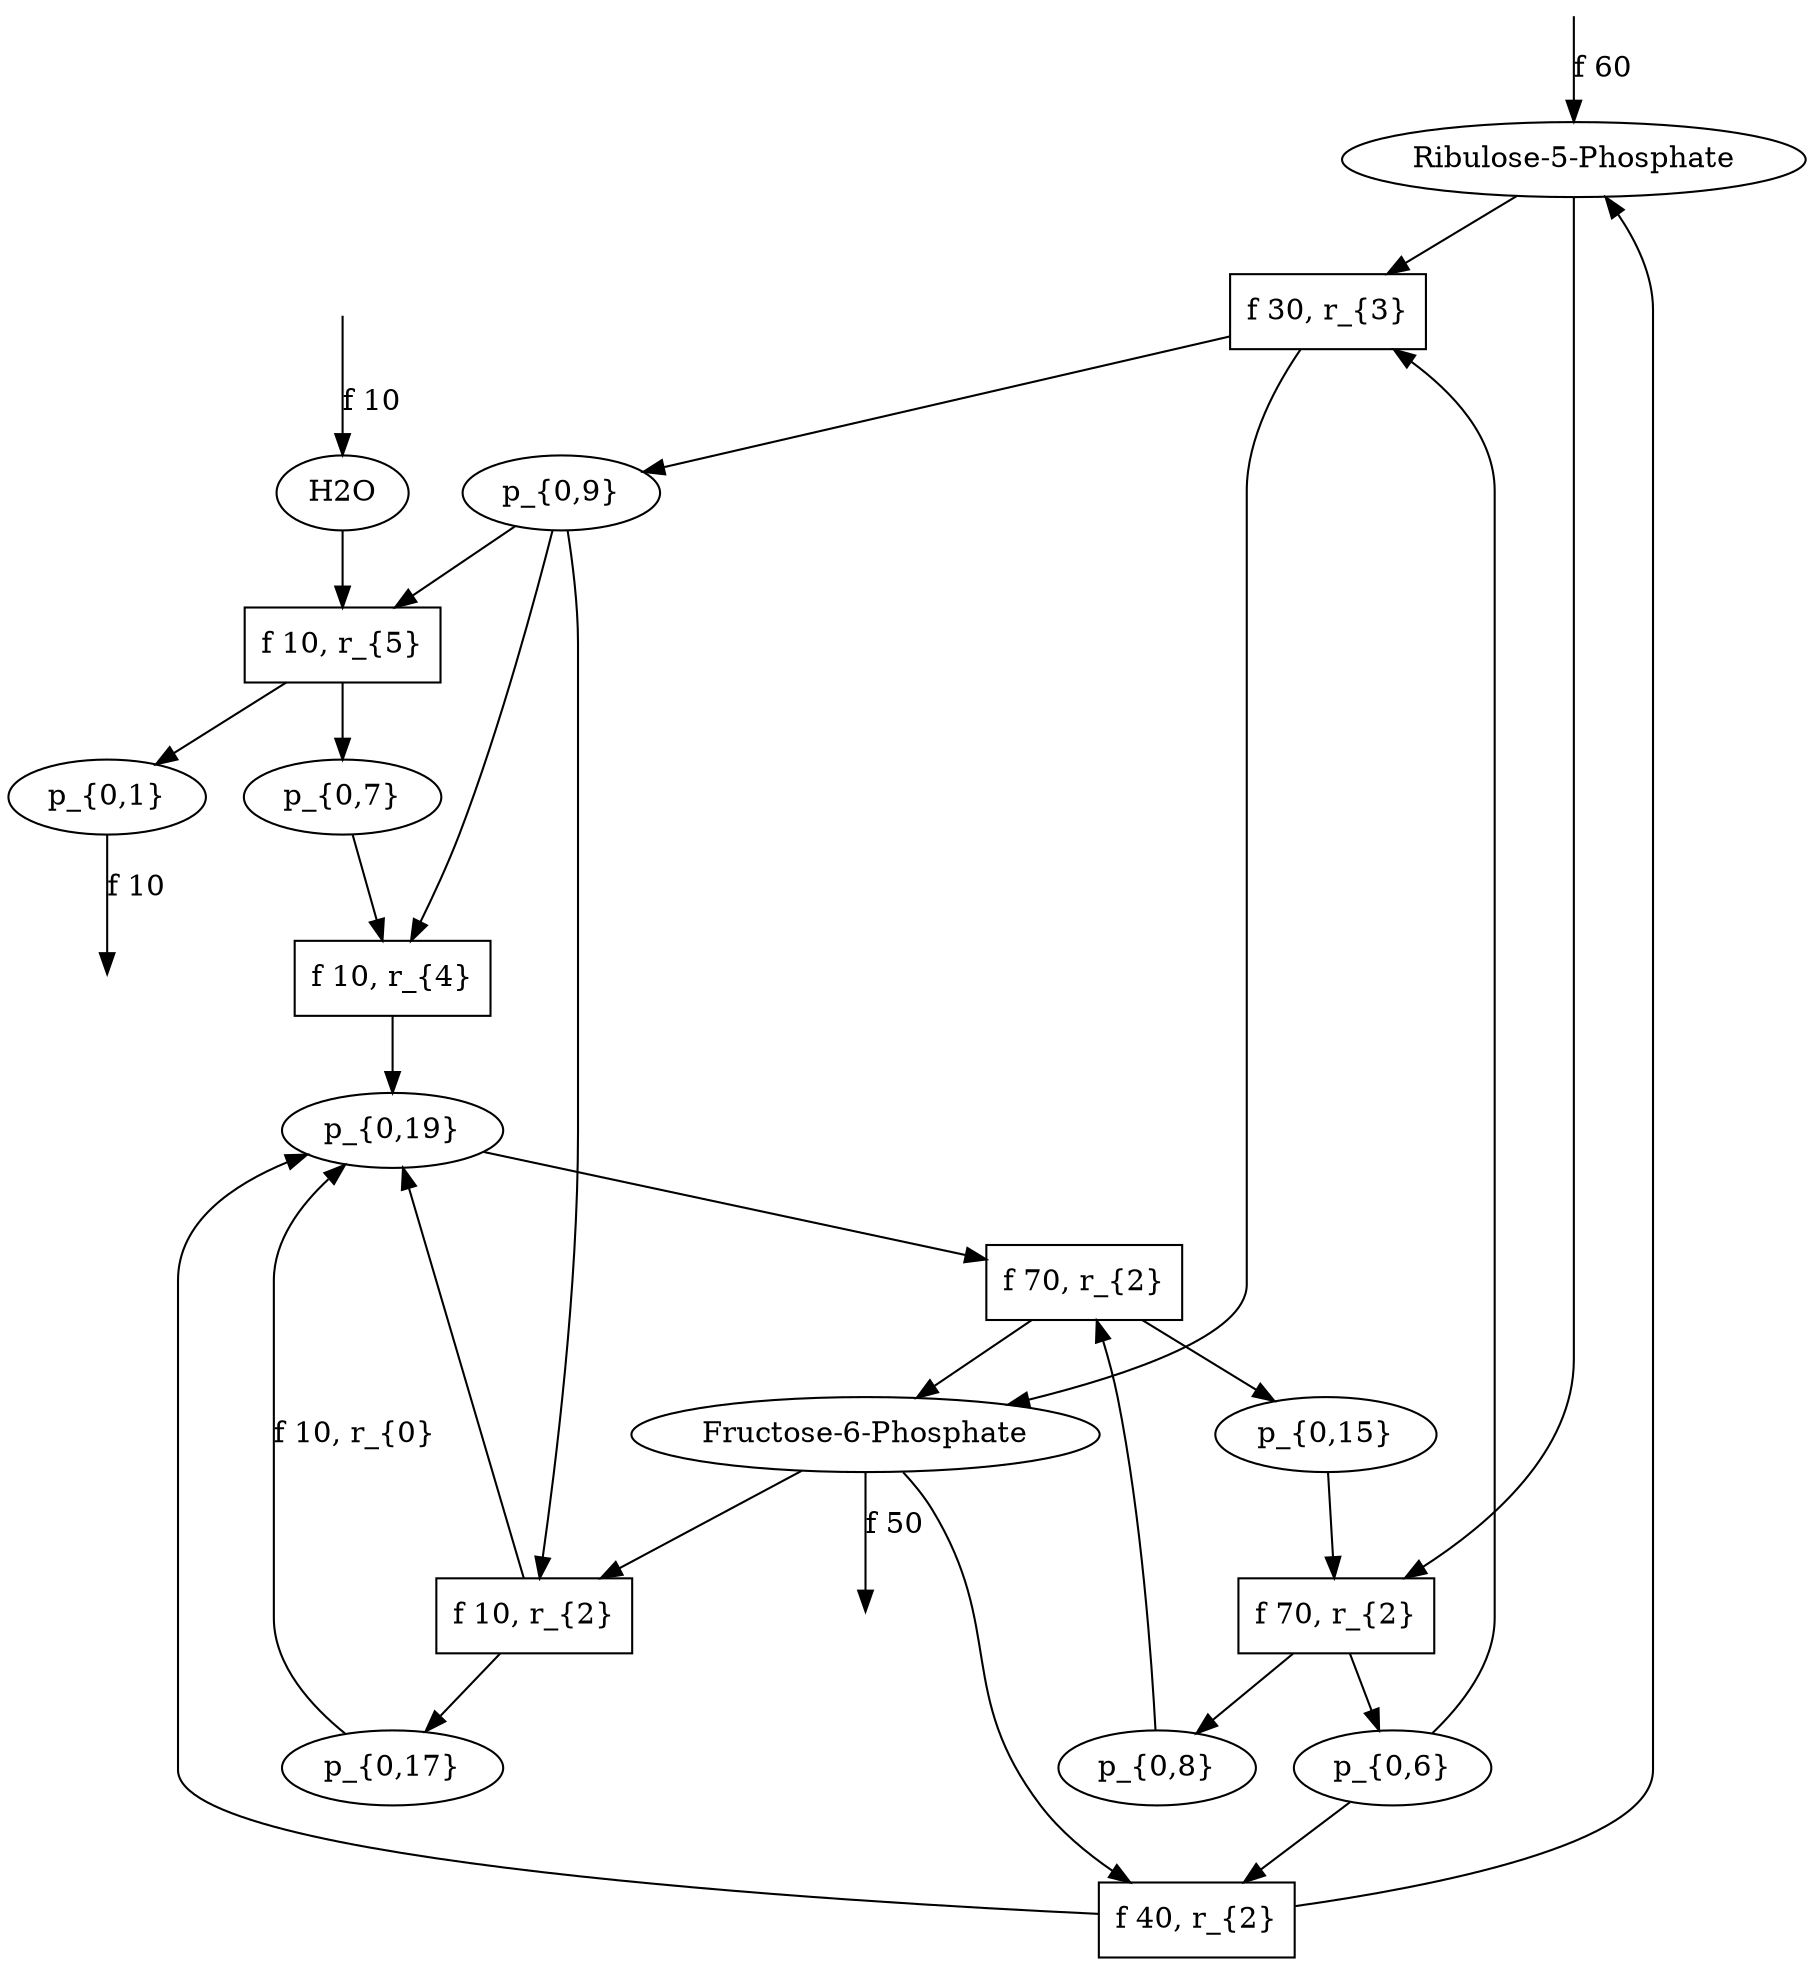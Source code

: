 digraph g {
// id = 0, graphName = Ribulose-5-Phosphate
"0-0" [ shape=ellipse label="Ribulose-5-Phosphate" image="out/004_g_0_11311100.svg" ];
// id = 1, graphName = H2O
"1-0" [ shape=ellipse label="H2O" image="out/006_g_1_11311100.svg" ];
// id = 2, graphName = p_{0,0}
// id = 4, graphName = p_{0,1}
"4-0" [ shape=ellipse label="p_{0,1}" image="out/010_g_5_11311100.svg" ];
// id = 5, graphName = p_{0,2}
// id = 7, graphName = p_{0,3}
// id = 10, graphName = p_{0,4}
// id = 11, graphName = p_{0,5}
// id = 13, graphName = p_{0,6}
"13-0" [ shape=ellipse label="p_{0,6}" image="out/018_g_17_11311100.svg" ];
// id = 15, graphName = p_{0,7}
"15-0" [ shape=ellipse label="p_{0,7}" image="out/020_g_20_11311100.svg" ];
// id = 16, graphName = p_{0,8}
"16-0" [ shape=ellipse label="p_{0,8}" image="out/022_g_21_11311100.svg" ];
// id = 18, graphName = p_{0,9}
"18-0" [ shape=ellipse label="p_{0,9}" image="out/024_g_25_11311100.svg" ];
// id = 21, graphName = p_{0,10}
// id = 24, graphName = p_{0,11}
// id = 27, graphName = p_{0,12}
// id = 29, graphName = p_{0,13}
// id = 31, graphName = p_{0,14}
// id = 33, graphName = p_{0,15}
"33-0" [ shape=ellipse label="p_{0,15}" image="out/028_g_52_11311100.svg" ];
// id = 42, graphName = p_{0,16}
// id = 44, graphName = p_{0,17}
"44-0" [ shape=ellipse label="p_{0,17}" image="out/044_g_83_11311100.svg" ];
// id = 57, graphName = p_{0,18}
// id = 58, graphName = p_{0,19}
"58-0" [ shape=ellipse label="p_{0,19}" image="out/032_g_124_11311100.svg" ];
// id = 63, graphName = p_{0,20}
// id = 68, graphName = Fructose-6-Phosphate
"68-0" [ shape=ellipse label="Fructose-6-Phosphate" image="out/034_g_2_11311100.svg" ];
// id = 83, graphName = p_{0,21}
// id = 86, graphName = p_{0,22}
// id = 88, graphName = p_{0,23}
// id = 91, graphName = p_{0,24}
// id = 93, graphName = p_{0,25}
// id = 95, graphName = p_{0,26}
// id = 97, graphName = p_{0,27}
// id = 99, graphName = p_{0,28}
// id = 104, graphName = p_{0,29}
// id = 115, graphName = p_{0,30}
// id = 117, graphName = p_{0,31}
// id = 126, graphName = p_{0,32}
// id = 258, graphName = p_{0,33}
// id = 260, graphName = p_{0,34}
// id = 262, graphName = p_{0,35}
// id = 264, graphName = p_{0,36}
// id = 266, graphName = p_{0,37}
// id = 268, graphName = p_{0,38}
// id = 270, graphName = p_{0,39}
// id = 272, graphName = p_{0,40}
// id = 275, graphName = p_{0,41}
// id = 277, graphName = p_{0,42}
// id = 279, graphName = p_{0,43}
// id = 281, graphName = p_{0,44}
// id = 283, graphName = p_{0,45}
// id = 285, graphName = p_{0,46}
// id = 287, graphName = p_{0,47}
// id = 289, graphName = p_{0,48}
// id = 291, graphName = p_{0,49}
// id = 293, graphName = p_{0,50}
// id = 295, graphName = p_{0,51}
// id = 297, graphName = p_{0,52}
// id = 356, graphName = p_{0,53}
// id = 359, graphName = p_{0,54}
// id = 361, graphName = p_{0,55}
// id = 75{ 'Ribulose-5-Phosphate' 'p_{0,6}' }, 'Transaldolase', { 'Fructose-6-Phosphate' 'p_{0,9}' }
"75-0" [ shape=box label="f 30, r_{3}" ];
// id = 101{ 'p_{0,7}' 'p_{0,9}' }, 'Aldolase', { 'p_{0,19}' }
"101-0" [ shape=box label="f 10, r_{4}" ];
// id = 109{ 'H2O' 'p_{0,9}' }, 'Phophohydrolase', { 'p_{0,1}' 'p_{0,7}' }
"109-0" [ shape=box label="f 10, r_{5}" ];
// id = 153{ 'Ribulose-5-Phosphate' 'p_{0,15}' }, 'Transketolase', { 'p_{0,6}' 'p_{0,8}' }
"153-0" [ shape=box label="f 70, r_{2}" ];
// id = 182{ 'p_{0,8}' 'p_{0,19}' }, 'Transketolase', { 'Fructose-6-Phosphate' 'p_{0,15}' }
"182-0" [ shape=box label="f 70, r_{2}" ];
// id = 196{ 'Fructose-6-Phosphate' 'p_{0,9}' }, 'Transketolase', { 'p_{0,17}' 'p_{0,19}' }
"196-0" [ shape=box label="f 10, r_{2}" ];
// id = 200{ 'Fructose-6-Phosphate' 'p_{0,6}' }, 'Transketolase', { 'Ribulose-5-Phosphate' 'p_{0,19}' }
"200-0" [ shape=box label="f 40, r_{2}" ];
// id = 3{ 'Ribulose-5-Phosphate' }, 'Aldose-Ketose <-', { 'p_{0,0}' }
// id = 6{ 'Ribulose-5-Phosphate' 'H2O' }, 'Phophohydrolase', { 'p_{0,1}' 'p_{0,2}' }
// id = 8{ 'p_{0,2}' }, 'Aldose-Ketose <-', { 'p_{0,3}' }
// id = 9{ 'p_{0,0}' }, 'Aldose-Ketose ->', { 'Ribulose-5-Phosphate' }
// id = 12{ 'p_{0,0}' 'p_{0,2}' }, 'Transketolase', { 'p_{0,4}' 'p_{0,5}' }
// id = 14{ 'Ribulose-5-Phosphate' 'p_{0,0}' }, 'Transketolase', { 'p_{0,5}' 'p_{0,6}' }
// id = 17{ 'p_{0,0}' 'p_{0,2}' }, 'Transaldolase', { 'p_{0,7}' 'p_{0,8}' }
// id = 19{ 'Ribulose-5-Phosphate' 'p_{0,0}' }, 'Transaldolase', { 'p_{0,8}' 'p_{0,9}' }
// id = 20{ 'H2O' 'p_{0,0}' }, 'Phophohydrolase', { 'p_{0,1}' 'p_{0,3}' }
// id = 22{ 'p_{0,5}' }, 'Aldose-Ketose <-', { 'p_{0,10}' }
// id = 23{ 'p_{0,7}' }, 'Aldose-Ketose <-', { 'p_{0,7}' }
// id = 25{ 'p_{0,8}' }, 'Aldose-Ketose <-', { 'p_{0,11}' }
// id = 26{ 'p_{0,3}' }, 'Aldose-Ketose ->', { 'p_{0,2}' }
// id = 28{ 'p_{0,4}' }, 'Aldose-Ketose ->', { 'p_{0,12}' }
// id = 30{ 'p_{0,6}' }, 'Aldose-Ketose ->', { 'p_{0,13}' }
// id = 32{ 'p_{0,3}' 'p_{0,5}' }, 'Transketolase', { 'p_{0,0}' 'p_{0,14}' }
// id = 34{ 'p_{0,3}' 'p_{0,8}' }, 'Transketolase', { 'p_{0,14}' 'p_{0,15}' }
// id = 35{ 'p_{0,2}' 'p_{0,3}' }, 'Transketolase', { 'p_{0,4}' 'p_{0,14}' }
// id = 36{ 'Ribulose-5-Phosphate' 'p_{0,3}' }, 'Transketolase', { 'p_{0,6}' 'p_{0,14}' }
// id = 37{ 'p_{0,4}' 'p_{0,5}' }, 'Transketolase', { 'p_{0,0}' 'p_{0,2}' }
// id = 38{ 'p_{0,4}' 'p_{0,8}' }, 'Transketolase', { 'p_{0,2}' 'p_{0,15}' }
// id = 39{ 'p_{0,2}' 'p_{0,4}' }, 'Transketolase', { 'p_{0,2}' 'p_{0,4}' }
// id = 40{ 'Ribulose-5-Phosphate' 'p_{0,4}' }, 'Transketolase', { 'p_{0,2}' 'p_{0,6}' }
// id = 41{ 'p_{0,5}' 'p_{0,6}' }, 'Transketolase', { 'Ribulose-5-Phosphate' 'p_{0,0}' }
// id = 43{ 'p_{0,5}' 'p_{0,7}' }, 'Transketolase', { 'p_{0,0}' 'p_{0,16}' }
// id = 45{ 'p_{0,5}' 'p_{0,9}' }, 'Transketolase', { 'p_{0,0}' 'p_{0,17}' }
// id = 46{ 'p_{0,0}' 'p_{0,5}' }, 'Transketolase', { 'p_{0,0}' 'p_{0,5}' }
// id = 47{ 'p_{0,6}' 'p_{0,8}' }, 'Transketolase', { 'Ribulose-5-Phosphate' 'p_{0,15}' }
// id = 48{ 'p_{0,2}' 'p_{0,6}' }, 'Transketolase', { 'Ribulose-5-Phosphate' 'p_{0,4}' }
// id = 49{ 'Ribulose-5-Phosphate' 'p_{0,6}' }, 'Transketolase', { 'Ribulose-5-Phosphate' 'p_{0,6}' }
// id = 50{ 'p_{0,7}' 'p_{0,8}' }, 'Transketolase', { 'p_{0,15}' 'p_{0,16}' }
// id = 51{ 'p_{0,2}' 'p_{0,7}' }, 'Transketolase', { 'p_{0,4}' 'p_{0,16}' }
// id = 52{ 'Ribulose-5-Phosphate' 'p_{0,7}' }, 'Transketolase', { 'p_{0,6}' 'p_{0,16}' }
// id = 53{ 'p_{0,8}' 'p_{0,9}' }, 'Transketolase', { 'p_{0,15}' 'p_{0,17}' }
// id = 54{ 'p_{0,0}' 'p_{0,8}' }, 'Transketolase', { 'p_{0,5}' 'p_{0,15}' }
// id = 55{ 'p_{0,2}' 'p_{0,9}' }, 'Transketolase', { 'p_{0,4}' 'p_{0,17}' }
// id = 56{ 'Ribulose-5-Phosphate' 'p_{0,9}' }, 'Transketolase', { 'p_{0,6}' 'p_{0,17}' }
// id = 59{ 'p_{0,3}' 'p_{0,5}' }, 'Transaldolase', { 'p_{0,18}' 'p_{0,19}' }
// id = 60{ 'p_{0,3}' 'p_{0,8}' }, 'Transaldolase', { 'p_{0,0}' 'p_{0,18}' }
// id = 61{ 'p_{0,2}' 'p_{0,3}' }, 'Transaldolase', { 'p_{0,7}' 'p_{0,18}' }
// id = 62{ 'Ribulose-5-Phosphate' 'p_{0,3}' }, 'Transaldolase', { 'p_{0,9}' 'p_{0,18}' }
// id = 64{ 'p_{0,4}' 'p_{0,5}' }, 'Transaldolase', { 'p_{0,19}' 'p_{0,20}' }
// id = 65{ 'p_{0,4}' 'p_{0,8}' }, 'Transaldolase', { 'p_{0,0}' 'p_{0,20}' }
// id = 66{ 'p_{0,2}' 'p_{0,4}' }, 'Transaldolase', { 'p_{0,7}' 'p_{0,20}' }
// id = 67{ 'Ribulose-5-Phosphate' 'p_{0,4}' }, 'Transaldolase', { 'p_{0,9}' 'p_{0,20}' }
// id = 69{ 'p_{0,5}' 'p_{0,6}' }, 'Transaldolase', { 'Fructose-6-Phosphate' 'p_{0,19}' }
// id = 70{ 'p_{0,5}' 'p_{0,7}' }, 'Transaldolase', { 'p_{0,2}' 'p_{0,19}' }
// id = 71{ 'p_{0,5}' 'p_{0,9}' }, 'Transaldolase', { 'Ribulose-5-Phosphate' 'p_{0,19}' }
// id = 72{ 'p_{0,0}' 'p_{0,5}' }, 'Transaldolase', { 'p_{0,8}' 'p_{0,19}' }
// id = 73{ 'p_{0,6}' 'p_{0,8}' }, 'Transaldolase', { 'Fructose-6-Phosphate' 'p_{0,0}' }
// id = 74{ 'p_{0,2}' 'p_{0,6}' }, 'Transaldolase', { 'Fructose-6-Phosphate' 'p_{0,7}' }
// id = 75{ 'Ribulose-5-Phosphate' 'p_{0,6}' }, 'Transaldolase', { 'Fructose-6-Phosphate' 'p_{0,9}' }
"0-0" -> "75-0" [ ];
"13-0" -> "75-0" [ ];
"75-0" -> "18-0" [ ];
"75-0" -> "68-0" [ ];
// id = 76{ 'p_{0,7}' 'p_{0,8}' }, 'Transaldolase', { 'p_{0,0}' 'p_{0,2}' }
// id = 77{ 'p_{0,2}' 'p_{0,7}' }, 'Transaldolase', { 'p_{0,2}' 'p_{0,7}' }
// id = 78{ 'Ribulose-5-Phosphate' 'p_{0,7}' }, 'Transaldolase', { 'p_{0,2}' 'p_{0,9}' }
// id = 79{ 'p_{0,8}' 'p_{0,9}' }, 'Transaldolase', { 'Ribulose-5-Phosphate' 'p_{0,0}' }
// id = 80{ 'p_{0,0}' 'p_{0,8}' }, 'Transaldolase', { 'p_{0,0}' 'p_{0,8}' }
// id = 81{ 'p_{0,2}' 'p_{0,9}' }, 'Transaldolase', { 'Ribulose-5-Phosphate' 'p_{0,7}' }
// id = 82{ 'Ribulose-5-Phosphate' 'p_{0,9}' }, 'Transaldolase', { 'Ribulose-5-Phosphate' 'p_{0,9}' }
// id = 84{ 'p_{0,3}' 'p_{0,7}' }, 'Aldolase', { 'p_{0,21}' }
// id = 85{ 'p_{0,4}' 'p_{0,7}' }, 'Aldolase', { 'p_{0,3}' }
// id = 87{ 'p_{0,2}' 'p_{0,4}' }, 'Aldolase', { 'p_{0,22}' }
// id = 89{ 'Ribulose-5-Phosphate' 'p_{0,4}' }, 'Aldolase', { 'p_{0,23}' }
// id = 90{ 'p_{0,6}' 'p_{0,7}' }, 'Aldolase', { 'p_{0,0}' }
// id = 92{ 'p_{0,2}' 'p_{0,6}' }, 'Aldolase', { 'p_{0,24}' }
// id = 94{ 'Ribulose-5-Phosphate' 'p_{0,6}' }, 'Aldolase', { 'p_{0,25}' }
// id = 96{ 'p_{0,7}' 'p_{0,7}' }, 'Aldolase', { 'p_{0,26}' }
// id = 98{ 'p_{0,2}' 'p_{0,7}' }, 'Aldolase', { 'p_{0,27}' }
// id = 100{ 'Ribulose-5-Phosphate' 'p_{0,7}' }, 'Aldolase', { 'p_{0,28}' }
// id = 101{ 'p_{0,7}' 'p_{0,9}' }, 'Aldolase', { 'p_{0,19}' }
"15-0" -> "101-0" [ ];
"18-0" -> "101-0" [ ];
"101-0" -> "58-0" [ ];
// id = 102{ 'p_{0,0}' 'p_{0,7}' }, 'Aldolase', { 'p_{0,10}' }
// id = 103{ 'p_{0,2}' 'p_{0,9}' }, 'Aldolase', { 'p_{0,28}' }
// id = 105{ 'Ribulose-5-Phosphate' 'p_{0,9}' }, 'Aldolase', { 'p_{0,29}' }
// id = 106{ 'H2O' 'p_{0,5}' }, 'Phophohydrolase', { 'p_{0,1}' 'p_{0,14}' }
// id = 107{ 'H2O' 'p_{0,6}' }, 'Phophohydrolase', { 'p_{0,1}' 'p_{0,4}' }
// id = 108{ 'H2O' 'p_{0,8}' }, 'Phophohydrolase', { 'p_{0,1}' 'p_{0,18}' }
// id = 109{ 'H2O' 'p_{0,9}' }, 'Phophohydrolase', { 'p_{0,1}' 'p_{0,7}' }
"1-0" -> "109-0" [ ];
"18-0" -> "109-0" [ ];
"109-0" -> "4-0" [ ];
"109-0" -> "15-0" [ ];
// id = 110{ 'p_{0,12}' }, 'Aldose-Ketose <-', { 'p_{0,4}' }
// id = 111{ 'p_{0,13}' }, 'Aldose-Ketose <-', { 'p_{0,6}' }
// id = 112{ 'p_{0,14}' }, 'Aldose-Ketose <-', { 'p_{0,21}' }
// id = 113{ 'p_{0,16}' }, 'Aldose-Ketose <-', { 'p_{0,26}' }
// id = 114{ 'p_{0,17}' }, 'Aldose-Ketose <-', { 'p_{0,19}' }
"44-0" -> "58-0" [ label="f 10, r_{0}" ];
// id = 116{ 'p_{0,18}' }, 'Aldose-Ketose <-', { 'p_{0,30}' }
// id = 118{ 'p_{0,20}' }, 'Aldose-Ketose <-', { 'p_{0,31}' }
// id = 119{ 'Fructose-6-Phosphate' }, 'Aldose-Ketose <-', { 'p_{0,15}' }
// id = 120{ 'p_{0,10}' }, 'Aldose-Ketose ->', { 'p_{0,5}' }
// id = 121{ 'p_{0,11}' }, 'Aldose-Ketose ->', { 'p_{0,8}' }
// id = 122{ 'p_{0,15}' }, 'Aldose-Ketose ->', { 'Fructose-6-Phosphate' }
// id = 123{ 'p_{0,19}' }, 'Aldose-Ketose ->', { 'p_{0,17}' }
// id = 124{ 'p_{0,21}' }, 'Aldose-Ketose ->', { 'p_{0,14}' }
// id = 125{ 'p_{0,26}' }, 'Aldose-Ketose ->', { 'p_{0,16}' }
// id = 127{ 'p_{0,12}' 'p_{0,15}' }, 'Transketolase', { 'p_{0,8}' 'p_{0,32}' }
// id = 128{ 'p_{0,12}' 'p_{0,19}' }, 'Transketolase', { 'Fructose-6-Phosphate' 'p_{0,32}' }
// id = 129{ 'p_{0,12}' 'p_{0,26}' }, 'Transketolase', { 'p_{0,20}' 'p_{0,32}' }
// id = 130{ 'p_{0,9}' 'p_{0,12}' }, 'Transketolase', { 'p_{0,17}' 'p_{0,32}' }
// id = 131{ 'p_{0,0}' 'p_{0,12}' }, 'Transketolase', { 'p_{0,5}' 'p_{0,32}' }
// id = 132{ 'p_{0,3}' 'p_{0,12}' }, 'Transketolase', { 'p_{0,14}' 'p_{0,32}' }
// id = 133{ 'p_{0,4}' 'p_{0,12}' }, 'Transketolase', { 'p_{0,2}' 'p_{0,32}' }
// id = 134{ 'p_{0,6}' 'p_{0,12}' }, 'Transketolase', { 'Ribulose-5-Phosphate' 'p_{0,32}' }
// id = 135{ 'p_{0,7}' 'p_{0,12}' }, 'Transketolase', { 'p_{0,16}' 'p_{0,32}' }
// id = 136{ 'p_{0,14}' 'p_{0,15}' }, 'Transketolase', { 'p_{0,3}' 'p_{0,8}' }
// id = 137{ 'p_{0,14}' 'p_{0,19}' }, 'Transketolase', { 'Fructose-6-Phosphate' 'p_{0,3}' }
// id = 138{ 'p_{0,14}' 'p_{0,26}' }, 'Transketolase', { 'p_{0,3}' 'p_{0,20}' }
// id = 139{ 'p_{0,9}' 'p_{0,14}' }, 'Transketolase', { 'p_{0,3}' 'p_{0,17}' }
// id = 140{ 'p_{0,0}' 'p_{0,14}' }, 'Transketolase', { 'p_{0,3}' 'p_{0,5}' }
// id = 141{ 'p_{0,3}' 'p_{0,14}' }, 'Transketolase', { 'p_{0,3}' 'p_{0,14}' }
// id = 142{ 'p_{0,4}' 'p_{0,14}' }, 'Transketolase', { 'p_{0,2}' 'p_{0,3}' }
// id = 143{ 'p_{0,6}' 'p_{0,14}' }, 'Transketolase', { 'Ribulose-5-Phosphate' 'p_{0,3}' }
// id = 144{ 'p_{0,7}' 'p_{0,14}' }, 'Transketolase', { 'p_{0,3}' 'p_{0,16}' }
// id = 145{ 'p_{0,15}' 'p_{0,16}' }, 'Transketolase', { 'p_{0,7}' 'p_{0,8}' }
// id = 146{ 'p_{0,15}' 'p_{0,17}' }, 'Transketolase', { 'p_{0,8}' 'p_{0,9}' }
// id = 147{ 'p_{0,15}' 'p_{0,18}' }, 'Transketolase', { 'p_{0,8}' 'p_{0,31}' }
// id = 148{ 'p_{0,15}' 'p_{0,20}' }, 'Transketolase', { 'p_{0,8}' 'p_{0,26}' }
// id = 149{ 'Fructose-6-Phosphate' 'p_{0,15}' }, 'Transketolase', { 'p_{0,8}' 'p_{0,19}' }
// id = 150{ 'p_{0,2}' 'p_{0,15}' }, 'Transketolase', { 'p_{0,4}' 'p_{0,8}' }
// id = 151{ 'p_{0,5}' 'p_{0,15}' }, 'Transketolase', { 'p_{0,0}' 'p_{0,8}' }
// id = 152{ 'p_{0,8}' 'p_{0,15}' }, 'Transketolase', { 'p_{0,8}' 'p_{0,15}' }
// id = 153{ 'Ribulose-5-Phosphate' 'p_{0,15}' }, 'Transketolase', { 'p_{0,6}' 'p_{0,8}' }
"0-0" -> "153-0" [ ];
"33-0" -> "153-0" [ ];
"153-0" -> "13-0" [ ];
"153-0" -> "16-0" [ ];
// id = 154{ 'p_{0,16}' 'p_{0,19}' }, 'Transketolase', { 'Fructose-6-Phosphate' 'p_{0,7}' }
// id = 155{ 'p_{0,16}' 'p_{0,26}' }, 'Transketolase', { 'p_{0,7}' 'p_{0,20}' }
// id = 156{ 'p_{0,9}' 'p_{0,16}' }, 'Transketolase', { 'p_{0,7}' 'p_{0,17}' }
// id = 157{ 'p_{0,0}' 'p_{0,16}' }, 'Transketolase', { 'p_{0,5}' 'p_{0,7}' }
// id = 158{ 'p_{0,3}' 'p_{0,16}' }, 'Transketolase', { 'p_{0,7}' 'p_{0,14}' }
// id = 159{ 'p_{0,4}' 'p_{0,16}' }, 'Transketolase', { 'p_{0,2}' 'p_{0,7}' }
// id = 160{ 'p_{0,6}' 'p_{0,16}' }, 'Transketolase', { 'Ribulose-5-Phosphate' 'p_{0,7}' }
// id = 161{ 'p_{0,7}' 'p_{0,16}' }, 'Transketolase', { 'p_{0,7}' 'p_{0,16}' }
// id = 162{ 'p_{0,17}' 'p_{0,19}' }, 'Transketolase', { 'Fructose-6-Phosphate' 'p_{0,9}' }
// id = 163{ 'p_{0,17}' 'p_{0,26}' }, 'Transketolase', { 'p_{0,9}' 'p_{0,20}' }
// id = 164{ 'p_{0,9}' 'p_{0,17}' }, 'Transketolase', { 'p_{0,9}' 'p_{0,17}' }
// id = 165{ 'p_{0,0}' 'p_{0,17}' }, 'Transketolase', { 'p_{0,5}' 'p_{0,9}' }
// id = 166{ 'p_{0,3}' 'p_{0,17}' }, 'Transketolase', { 'p_{0,9}' 'p_{0,14}' }
// id = 167{ 'p_{0,4}' 'p_{0,17}' }, 'Transketolase', { 'p_{0,2}' 'p_{0,9}' }
// id = 168{ 'p_{0,6}' 'p_{0,17}' }, 'Transketolase', { 'Ribulose-5-Phosphate' 'p_{0,9}' }
// id = 169{ 'p_{0,7}' 'p_{0,17}' }, 'Transketolase', { 'p_{0,9}' 'p_{0,16}' }
// id = 170{ 'p_{0,18}' 'p_{0,19}' }, 'Transketolase', { 'Fructose-6-Phosphate' 'p_{0,31}' }
// id = 171{ 'p_{0,18}' 'p_{0,26}' }, 'Transketolase', { 'p_{0,20}' 'p_{0,31}' }
// id = 172{ 'p_{0,9}' 'p_{0,18}' }, 'Transketolase', { 'p_{0,17}' 'p_{0,31}' }
// id = 173{ 'p_{0,0}' 'p_{0,18}' }, 'Transketolase', { 'p_{0,5}' 'p_{0,31}' }
// id = 174{ 'p_{0,3}' 'p_{0,18}' }, 'Transketolase', { 'p_{0,14}' 'p_{0,31}' }
// id = 175{ 'p_{0,4}' 'p_{0,18}' }, 'Transketolase', { 'p_{0,2}' 'p_{0,31}' }
// id = 176{ 'p_{0,6}' 'p_{0,18}' }, 'Transketolase', { 'Ribulose-5-Phosphate' 'p_{0,31}' }
// id = 177{ 'p_{0,7}' 'p_{0,18}' }, 'Transketolase', { 'p_{0,16}' 'p_{0,31}' }
// id = 178{ 'p_{0,19}' 'p_{0,20}' }, 'Transketolase', { 'Fructose-6-Phosphate' 'p_{0,26}' }
// id = 179{ 'Fructose-6-Phosphate' 'p_{0,19}' }, 'Transketolase', { 'Fructose-6-Phosphate' 'p_{0,19}' }
// id = 180{ 'p_{0,2}' 'p_{0,19}' }, 'Transketolase', { 'Fructose-6-Phosphate' 'p_{0,4}' }
// id = 181{ 'p_{0,5}' 'p_{0,19}' }, 'Transketolase', { 'Fructose-6-Phosphate' 'p_{0,0}' }
// id = 182{ 'p_{0,8}' 'p_{0,19}' }, 'Transketolase', { 'Fructose-6-Phosphate' 'p_{0,15}' }
"16-0" -> "182-0" [ ];
"58-0" -> "182-0" [ ];
"182-0" -> "33-0" [ ];
"182-0" -> "68-0" [ ];
// id = 183{ 'Ribulose-5-Phosphate' 'p_{0,19}' }, 'Transketolase', { 'Fructose-6-Phosphate' 'p_{0,6}' }
// id = 184{ 'p_{0,20}' 'p_{0,26}' }, 'Transketolase', { 'p_{0,20}' 'p_{0,26}' }
// id = 185{ 'p_{0,9}' 'p_{0,20}' }, 'Transketolase', { 'p_{0,17}' 'p_{0,26}' }
// id = 186{ 'p_{0,0}' 'p_{0,20}' }, 'Transketolase', { 'p_{0,5}' 'p_{0,26}' }
// id = 187{ 'p_{0,3}' 'p_{0,20}' }, 'Transketolase', { 'p_{0,14}' 'p_{0,26}' }
// id = 188{ 'p_{0,4}' 'p_{0,20}' }, 'Transketolase', { 'p_{0,2}' 'p_{0,26}' }
// id = 189{ 'p_{0,6}' 'p_{0,20}' }, 'Transketolase', { 'Ribulose-5-Phosphate' 'p_{0,26}' }
// id = 190{ 'p_{0,7}' 'p_{0,20}' }, 'Transketolase', { 'p_{0,16}' 'p_{0,26}' }
// id = 191{ 'Fructose-6-Phosphate' 'p_{0,26}' }, 'Transketolase', { 'p_{0,19}' 'p_{0,20}' }
// id = 192{ 'p_{0,2}' 'p_{0,26}' }, 'Transketolase', { 'p_{0,4}' 'p_{0,20}' }
// id = 193{ 'p_{0,5}' 'p_{0,26}' }, 'Transketolase', { 'p_{0,0}' 'p_{0,20}' }
// id = 194{ 'p_{0,8}' 'p_{0,26}' }, 'Transketolase', { 'p_{0,15}' 'p_{0,20}' }
// id = 195{ 'Ribulose-5-Phosphate' 'p_{0,26}' }, 'Transketolase', { 'p_{0,6}' 'p_{0,20}' }
// id = 196{ 'Fructose-6-Phosphate' 'p_{0,9}' }, 'Transketolase', { 'p_{0,17}' 'p_{0,19}' }
"18-0" -> "196-0" [ ];
"68-0" -> "196-0" [ ];
"196-0" -> "44-0" [ ];
"196-0" -> "58-0" [ ];
// id = 197{ 'Fructose-6-Phosphate' 'p_{0,0}' }, 'Transketolase', { 'p_{0,5}' 'p_{0,19}' }
// id = 198{ 'Fructose-6-Phosphate' 'p_{0,3}' }, 'Transketolase', { 'p_{0,14}' 'p_{0,19}' }
// id = 199{ 'Fructose-6-Phosphate' 'p_{0,4}' }, 'Transketolase', { 'p_{0,2}' 'p_{0,19}' }
// id = 200{ 'Fructose-6-Phosphate' 'p_{0,6}' }, 'Transketolase', { 'Ribulose-5-Phosphate' 'p_{0,19}' }
"13-0" -> "200-0" [ ];
"68-0" -> "200-0" [ ];
"200-0" -> "0-0" [ ];
"200-0" -> "58-0" [ ];
// id = 201{ 'Fructose-6-Phosphate' 'p_{0,7}' }, 'Transketolase', { 'p_{0,16}' 'p_{0,19}' }
// id = 202{ 'p_{0,14}' 'p_{0,19}' }, 'Transaldolase', { 'p_{0,5}' 'p_{0,26}' }
// id = 203{ 'p_{0,14}' 'p_{0,26}' }, 'Transaldolase', { 'p_{0,14}' 'p_{0,26}' }
// id = 204{ 'p_{0,9}' 'p_{0,14}' }, 'Transaldolase', { 'Ribulose-5-Phosphate' 'p_{0,26}' }
// id = 205{ 'p_{0,0}' 'p_{0,14}' }, 'Transaldolase', { 'p_{0,8}' 'p_{0,26}' }
// id = 206{ 'p_{0,3}' 'p_{0,14}' }, 'Transaldolase', { 'p_{0,18}' 'p_{0,26}' }
// id = 207{ 'p_{0,4}' 'p_{0,14}' }, 'Transaldolase', { 'p_{0,20}' 'p_{0,26}' }
// id = 208{ 'p_{0,6}' 'p_{0,14}' }, 'Transaldolase', { 'Fructose-6-Phosphate' 'p_{0,26}' }
// id = 209{ 'p_{0,7}' 'p_{0,14}' }, 'Transaldolase', { 'p_{0,2}' 'p_{0,26}' }
// id = 210{ 'p_{0,16}' 'p_{0,19}' }, 'Transaldolase', { 'p_{0,5}' 'p_{0,32}' }
// id = 211{ 'p_{0,16}' 'p_{0,26}' }, 'Transaldolase', { 'p_{0,14}' 'p_{0,32}' }
// id = 212{ 'p_{0,9}' 'p_{0,16}' }, 'Transaldolase', { 'Ribulose-5-Phosphate' 'p_{0,32}' }
// id = 213{ 'p_{0,0}' 'p_{0,16}' }, 'Transaldolase', { 'p_{0,8}' 'p_{0,32}' }
// id = 214{ 'p_{0,3}' 'p_{0,16}' }, 'Transaldolase', { 'p_{0,18}' 'p_{0,32}' }
// id = 215{ 'p_{0,4}' 'p_{0,16}' }, 'Transaldolase', { 'p_{0,20}' 'p_{0,32}' }
// id = 216{ 'p_{0,6}' 'p_{0,16}' }, 'Transaldolase', { 'Fructose-6-Phosphate' 'p_{0,32}' }
// id = 217{ 'p_{0,7}' 'p_{0,16}' }, 'Transaldolase', { 'p_{0,2}' 'p_{0,32}' }
// id = 218{ 'p_{0,18}' 'p_{0,19}' }, 'Transaldolase', { 'p_{0,3}' 'p_{0,5}' }
// id = 219{ 'p_{0,18}' 'p_{0,26}' }, 'Transaldolase', { 'p_{0,3}' 'p_{0,14}' }
// id = 220{ 'p_{0,9}' 'p_{0,18}' }, 'Transaldolase', { 'Ribulose-5-Phosphate' 'p_{0,3}' }
// id = 221{ 'p_{0,0}' 'p_{0,18}' }, 'Transaldolase', { 'p_{0,3}' 'p_{0,8}' }
// id = 222{ 'p_{0,3}' 'p_{0,18}' }, 'Transaldolase', { 'p_{0,3}' 'p_{0,18}' }
// id = 223{ 'p_{0,4}' 'p_{0,18}' }, 'Transaldolase', { 'p_{0,3}' 'p_{0,20}' }
// id = 224{ 'p_{0,6}' 'p_{0,18}' }, 'Transaldolase', { 'Fructose-6-Phosphate' 'p_{0,3}' }
// id = 225{ 'p_{0,7}' 'p_{0,18}' }, 'Transaldolase', { 'p_{0,2}' 'p_{0,3}' }
// id = 226{ 'p_{0,19}' 'p_{0,20}' }, 'Transaldolase', { 'p_{0,4}' 'p_{0,5}' }
// id = 227{ 'Fructose-6-Phosphate' 'p_{0,19}' }, 'Transaldolase', { 'p_{0,5}' 'p_{0,6}' }
// id = 228{ 'p_{0,2}' 'p_{0,19}' }, 'Transaldolase', { 'p_{0,5}' 'p_{0,7}' }
// id = 229{ 'p_{0,5}' 'p_{0,19}' }, 'Transaldolase', { 'p_{0,5}' 'p_{0,19}' }
// id = 230{ 'p_{0,8}' 'p_{0,19}' }, 'Transaldolase', { 'p_{0,0}' 'p_{0,5}' }
// id = 231{ 'Ribulose-5-Phosphate' 'p_{0,19}' }, 'Transaldolase', { 'p_{0,5}' 'p_{0,9}' }
// id = 232{ 'p_{0,20}' 'p_{0,26}' }, 'Transaldolase', { 'p_{0,4}' 'p_{0,14}' }
// id = 233{ 'p_{0,9}' 'p_{0,20}' }, 'Transaldolase', { 'Ribulose-5-Phosphate' 'p_{0,4}' }
// id = 234{ 'p_{0,0}' 'p_{0,20}' }, 'Transaldolase', { 'p_{0,4}' 'p_{0,8}' }
// id = 235{ 'p_{0,3}' 'p_{0,20}' }, 'Transaldolase', { 'p_{0,4}' 'p_{0,18}' }
// id = 236{ 'p_{0,4}' 'p_{0,20}' }, 'Transaldolase', { 'p_{0,4}' 'p_{0,20}' }
// id = 237{ 'p_{0,6}' 'p_{0,20}' }, 'Transaldolase', { 'Fructose-6-Phosphate' 'p_{0,4}' }
// id = 238{ 'p_{0,7}' 'p_{0,20}' }, 'Transaldolase', { 'p_{0,2}' 'p_{0,4}' }
// id = 239{ 'Fructose-6-Phosphate' 'p_{0,26}' }, 'Transaldolase', { 'p_{0,6}' 'p_{0,14}' }
// id = 240{ 'p_{0,2}' 'p_{0,26}' }, 'Transaldolase', { 'p_{0,7}' 'p_{0,14}' }
// id = 241{ 'p_{0,5}' 'p_{0,26}' }, 'Transaldolase', { 'p_{0,14}' 'p_{0,19}' }
// id = 242{ 'p_{0,8}' 'p_{0,26}' }, 'Transaldolase', { 'p_{0,0}' 'p_{0,14}' }
// id = 243{ 'Ribulose-5-Phosphate' 'p_{0,26}' }, 'Transaldolase', { 'p_{0,9}' 'p_{0,14}' }
// id = 244{ 'Fructose-6-Phosphate' 'p_{0,9}' }, 'Transaldolase', { 'Ribulose-5-Phosphate' 'p_{0,6}' }
// id = 245{ 'Fructose-6-Phosphate' 'p_{0,0}' }, 'Transaldolase', { 'p_{0,6}' 'p_{0,8}' }
// id = 246{ 'Fructose-6-Phosphate' 'p_{0,3}' }, 'Transaldolase', { 'p_{0,6}' 'p_{0,18}' }
// id = 247{ 'Fructose-6-Phosphate' 'p_{0,4}' }, 'Transaldolase', { 'p_{0,6}' 'p_{0,20}' }
// id = 248{ 'Fructose-6-Phosphate' 'p_{0,6}' }, 'Transaldolase', { 'Fructose-6-Phosphate' 'p_{0,6}' }
// id = 249{ 'Fructose-6-Phosphate' 'p_{0,7}' }, 'Transaldolase', { 'p_{0,2}' 'p_{0,6}' }
// id = 250{ 'p_{0,12}' 'p_{0,19}' }, 'Aldolase', { 'p_{0,5}' }
// id = 251{ 'p_{0,12}' 'p_{0,26}' }, 'Aldolase', { 'p_{0,14}' }
// id = 252{ 'p_{0,9}' 'p_{0,12}' }, 'Aldolase', { 'Ribulose-5-Phosphate' }
// id = 253{ 'p_{0,0}' 'p_{0,12}' }, 'Aldolase', { 'p_{0,8}' }
// id = 254{ 'p_{0,3}' 'p_{0,12}' }, 'Aldolase', { 'p_{0,18}' }
// id = 255{ 'p_{0,4}' 'p_{0,12}' }, 'Aldolase', { 'p_{0,20}' }
// id = 256{ 'p_{0,6}' 'p_{0,12}' }, 'Aldolase', { 'Fructose-6-Phosphate' }
// id = 257{ 'p_{0,7}' 'p_{0,12}' }, 'Aldolase', { 'p_{0,2}' }
// id = 259{ 'p_{0,13}' 'p_{0,19}' }, 'Aldolase', { 'p_{0,33}' }
// id = 261{ 'p_{0,13}' 'p_{0,26}' }, 'Aldolase', { 'p_{0,34}' }
// id = 263{ 'p_{0,9}' 'p_{0,13}' }, 'Aldolase', { 'p_{0,35}' }
// id = 265{ 'p_{0,0}' 'p_{0,13}' }, 'Aldolase', { 'p_{0,36}' }
// id = 267{ 'p_{0,3}' 'p_{0,13}' }, 'Aldolase', { 'p_{0,37}' }
// id = 269{ 'p_{0,4}' 'p_{0,13}' }, 'Aldolase', { 'p_{0,38}' }
// id = 271{ 'p_{0,6}' 'p_{0,13}' }, 'Aldolase', { 'p_{0,39}' }
// id = 273{ 'p_{0,7}' 'p_{0,13}' }, 'Aldolase', { 'p_{0,40}' }
// id = 274{ 'p_{0,7}' 'p_{0,15}' }, 'Aldolase', { 'p_{0,11}' }
// id = 276{ 'p_{0,16}' 'p_{0,19}' }, 'Aldolase', { 'p_{0,41}' }
// id = 278{ 'p_{0,16}' 'p_{0,26}' }, 'Aldolase', { 'p_{0,42}' }
// id = 280{ 'p_{0,9}' 'p_{0,16}' }, 'Aldolase', { 'p_{0,43}' }
// id = 282{ 'p_{0,4}' 'p_{0,16}' }, 'Aldolase', { 'p_{0,44}' }
// id = 284{ 'p_{0,6}' 'p_{0,16}' }, 'Aldolase', { 'p_{0,45}' }
// id = 286{ 'p_{0,7}' 'p_{0,16}' }, 'Aldolase', { 'p_{0,46}' }
// id = 288{ 'p_{0,17}' 'p_{0,19}' }, 'Aldolase', { 'p_{0,47}' }
// id = 290{ 'p_{0,17}' 'p_{0,26}' }, 'Aldolase', { 'p_{0,48}' }
// id = 292{ 'p_{0,9}' 'p_{0,17}' }, 'Aldolase', { 'p_{0,49}' }
// id = 294{ 'p_{0,4}' 'p_{0,17}' }, 'Aldolase', { 'p_{0,50}' }
// id = 296{ 'p_{0,6}' 'p_{0,17}' }, 'Aldolase', { 'p_{0,51}' }
// id = 298{ 'p_{0,7}' 'p_{0,17}' }, 'Aldolase', { 'p_{0,52}' }
// id = 299{ 'p_{0,7}' 'p_{0,19}' }, 'Aldolase', { 'p_{0,15}' }
// id = 300{ 'p_{0,9}' 'p_{0,20}' }, 'Aldolase', { 'p_{0,23}' }
// id = 301{ 'p_{0,7}' 'p_{0,20}' }, 'Aldolase', { 'p_{0,22}' }
// id = 302{ 'p_{0,7}' 'p_{0,26}' }, 'Aldolase', { 'p_{0,31}' }
// id = 303{ 'Fructose-6-Phosphate' 'p_{0,9}' }, 'Aldolase', { 'p_{0,25}' }
// id = 304{ 'Fructose-6-Phosphate' 'p_{0,7}' }, 'Aldolase', { 'p_{0,24}' }
// id = 305{ 'H2O' 'p_{0,10}' }, 'Phophohydrolase', { 'p_{0,1}' 'p_{0,21}' }
// id = 306{ 'H2O' 'p_{0,11}' }, 'Phophohydrolase', { 'p_{0,1}' 'p_{0,30}' }
// id = 307{ 'H2O' 'p_{0,13}' }, 'Phophohydrolase', { 'p_{0,1}' 'p_{0,12}' }
// id = 308{ 'H2O' 'p_{0,15}' }, 'Phophohydrolase', { 'p_{0,1}' 'p_{0,31}' }
// id = 309{ 'H2O' 'p_{0,17}' }, 'Phophohydrolase', { 'p_{0,1}' 'p_{0,16}' }
// id = 310{ 'H2O' 'p_{0,19}' }, 'Phophohydrolase', { 'p_{0,1}' 'p_{0,26}' }
// id = 311{ 'H2O' 'p_{0,23}' }, 'Phophohydrolase', { 'p_{0,1}' 'p_{0,22}' }
// id = 312{ 'H2O' 'p_{0,24}' }, 'Phophohydrolase', { 'p_{0,1}' 'p_{0,22}' }
// id = 313{ 'H2O' 'p_{0,25}' }, 'Phophohydrolase', { 'p_{0,1}' 'p_{0,24}' }
// id = 314{ 'H2O' 'p_{0,25}' }, 'Phophohydrolase', { 'p_{0,1}' 'p_{0,23}' }
// id = 315{ 'H2O' 'p_{0,28}' }, 'Phophohydrolase', { 'p_{0,1}' 'p_{0,27}' }
// id = 316{ 'H2O' 'p_{0,29}' }, 'Phophohydrolase', { 'p_{0,1}' 'p_{0,28}' }
// id = 317{ 'H2O' 'Fructose-6-Phosphate' }, 'Phophohydrolase', { 'p_{0,1}' 'p_{0,20}' }
// id = 318{ 'p_{0,30}' }, 'Aldose-Ketose ->', { 'p_{0,18}' }
// id = 319{ 'p_{0,31}' }, 'Aldose-Ketose ->', { 'p_{0,20}' }
// id = 320{ 'p_{0,2}' 'p_{0,31}' }, 'Transketolase', { 'p_{0,4}' 'p_{0,18}' }
// id = 321{ 'p_{0,5}' 'p_{0,31}' }, 'Transketolase', { 'p_{0,0}' 'p_{0,18}' }
// id = 322{ 'p_{0,8}' 'p_{0,31}' }, 'Transketolase', { 'p_{0,15}' 'p_{0,18}' }
// id = 323{ 'p_{0,12}' 'p_{0,31}' }, 'Transketolase', { 'p_{0,18}' 'p_{0,32}' }
// id = 324{ 'p_{0,14}' 'p_{0,31}' }, 'Transketolase', { 'p_{0,3}' 'p_{0,18}' }
// id = 325{ 'p_{0,16}' 'p_{0,31}' }, 'Transketolase', { 'p_{0,7}' 'p_{0,18}' }
// id = 326{ 'p_{0,17}' 'p_{0,31}' }, 'Transketolase', { 'p_{0,9}' 'p_{0,18}' }
// id = 327{ 'p_{0,18}' 'p_{0,31}' }, 'Transketolase', { 'p_{0,18}' 'p_{0,31}' }
// id = 328{ 'p_{0,20}' 'p_{0,31}' }, 'Transketolase', { 'p_{0,18}' 'p_{0,26}' }
// id = 329{ 'Fructose-6-Phosphate' 'p_{0,31}' }, 'Transketolase', { 'p_{0,18}' 'p_{0,19}' }
// id = 330{ 'Ribulose-5-Phosphate' 'p_{0,31}' }, 'Transketolase', { 'p_{0,6}' 'p_{0,18}' }
// id = 331{ 'p_{0,2}' 'p_{0,32}' }, 'Transketolase', { 'p_{0,4}' 'p_{0,12}' }
// id = 332{ 'p_{0,5}' 'p_{0,32}' }, 'Transketolase', { 'p_{0,0}' 'p_{0,12}' }
// id = 333{ 'p_{0,8}' 'p_{0,32}' }, 'Transketolase', { 'p_{0,12}' 'p_{0,15}' }
// id = 334{ 'p_{0,12}' 'p_{0,32}' }, 'Transketolase', { 'p_{0,12}' 'p_{0,32}' }
// id = 335{ 'p_{0,14}' 'p_{0,32}' }, 'Transketolase', { 'p_{0,3}' 'p_{0,12}' }
// id = 336{ 'p_{0,16}' 'p_{0,32}' }, 'Transketolase', { 'p_{0,7}' 'p_{0,12}' }
// id = 337{ 'p_{0,17}' 'p_{0,32}' }, 'Transketolase', { 'p_{0,9}' 'p_{0,12}' }
// id = 338{ 'p_{0,18}' 'p_{0,32}' }, 'Transketolase', { 'p_{0,12}' 'p_{0,31}' }
// id = 339{ 'p_{0,20}' 'p_{0,32}' }, 'Transketolase', { 'p_{0,12}' 'p_{0,26}' }
// id = 340{ 'Fructose-6-Phosphate' 'p_{0,32}' }, 'Transketolase', { 'p_{0,12}' 'p_{0,19}' }
// id = 341{ 'Ribulose-5-Phosphate' 'p_{0,32}' }, 'Transketolase', { 'p_{0,6}' 'p_{0,12}' }
// id = 342{ 'p_{0,2}' 'p_{0,32}' }, 'Transaldolase', { 'p_{0,7}' 'p_{0,16}' }
// id = 343{ 'p_{0,5}' 'p_{0,32}' }, 'Transaldolase', { 'p_{0,16}' 'p_{0,19}' }
// id = 344{ 'p_{0,8}' 'p_{0,32}' }, 'Transaldolase', { 'p_{0,0}' 'p_{0,16}' }
// id = 345{ 'p_{0,14}' 'p_{0,32}' }, 'Transaldolase', { 'p_{0,16}' 'p_{0,26}' }
// id = 346{ 'p_{0,16}' 'p_{0,32}' }, 'Transaldolase', { 'p_{0,16}' 'p_{0,32}' }
// id = 347{ 'p_{0,18}' 'p_{0,32}' }, 'Transaldolase', { 'p_{0,3}' 'p_{0,16}' }
// id = 348{ 'p_{0,20}' 'p_{0,32}' }, 'Transaldolase', { 'p_{0,4}' 'p_{0,16}' }
// id = 349{ 'Fructose-6-Phosphate' 'p_{0,32}' }, 'Transaldolase', { 'p_{0,6}' 'p_{0,16}' }
// id = 350{ 'Ribulose-5-Phosphate' 'p_{0,32}' }, 'Transaldolase', { 'p_{0,9}' 'p_{0,16}' }
// id = 351{ 'p_{0,7}' 'p_{0,31}' }, 'Aldolase', { 'p_{0,30}' }
// id = 352{ 'p_{0,2}' 'p_{0,32}' }, 'Aldolase', { 'p_{0,46}' }
// id = 353{ 'p_{0,5}' 'p_{0,32}' }, 'Aldolase', { 'p_{0,41}' }
// id = 354{ 'p_{0,7}' 'p_{0,32}' }, 'Aldolase', { 'p_{0,4}' }
// id = 355{ 'p_{0,12}' 'p_{0,32}' }, 'Aldolase', { 'p_{0,16}' }
// id = 357{ 'p_{0,13}' 'p_{0,32}' }, 'Aldolase', { 'p_{0,53}' }
// id = 358{ 'p_{0,14}' 'p_{0,32}' }, 'Aldolase', { 'p_{0,42}' }
// id = 360{ 'p_{0,16}' 'p_{0,32}' }, 'Aldolase', { 'p_{0,54}' }
// id = 362{ 'p_{0,17}' 'p_{0,32}' }, 'Aldolase', { 'p_{0,55}' }
// id = 363{ 'p_{0,20}' 'p_{0,32}' }, 'Aldolase', { 'p_{0,44}' }
// id = 364{ 'Fructose-6-Phosphate' 'p_{0,32}' }, 'Aldolase', { 'p_{0,45}' }
// id = 365{ 'Ribulose-5-Phosphate' 'p_{0,32}' }, 'Aldolase', { 'p_{0,43}' }
// id = 366{ 'H2O' 'p_{0,33}' }, 'Phophohydrolase', { 'p_{0,1}' 'p_{0,34}' }
// id = 367{ 'H2O' 'p_{0,33}' }, 'Phophohydrolase', { 'p_{0,1}' 'p_{0,5}' }
// id = 368{ 'H2O' 'p_{0,34}' }, 'Phophohydrolase', { 'p_{0,1}' 'p_{0,14}' }
// id = 369{ 'H2O' 'p_{0,35}' }, 'Phophohydrolase', { 'p_{0,1}' 'p_{0,40}' }
// id = 370{ 'H2O' 'p_{0,35}' }, 'Phophohydrolase', { 'Ribulose-5-Phosphate' 'p_{0,1}' }
// id = 371{ 'H2O' 'p_{0,36}' }, 'Phophohydrolase', { 'p_{0,1}' 'p_{0,37}' }
// id = 372{ 'H2O' 'p_{0,36}' }, 'Phophohydrolase', { 'p_{0,1}' 'p_{0,8}' }
// id = 373{ 'H2O' 'p_{0,37}' }, 'Phophohydrolase', { 'p_{0,1}' 'p_{0,18}' }
// id = 374{ 'H2O' 'p_{0,38}' }, 'Phophohydrolase', { 'p_{0,1}' 'p_{0,20}' }
// id = 375{ 'H2O' 'p_{0,39}' }, 'Phophohydrolase', { 'p_{0,1}' 'p_{0,38}' }
// id = 376{ 'H2O' 'p_{0,39}' }, 'Phophohydrolase', { 'Fructose-6-Phosphate' 'p_{0,1}' }
// id = 377{ 'H2O' 'p_{0,40}' }, 'Phophohydrolase', { 'p_{0,1}' 'p_{0,2}' }
// id = 378{ 'H2O' 'p_{0,41}' }, 'Phophohydrolase', { 'p_{0,1}' 'p_{0,42}' }
// id = 379{ 'H2O' 'p_{0,43}' }, 'Phophohydrolase', { 'p_{0,1}' 'p_{0,46}' }
// id = 380{ 'H2O' 'p_{0,45}' }, 'Phophohydrolase', { 'p_{0,1}' 'p_{0,44}' }
// id = 381{ 'H2O' 'p_{0,47}' }, 'Phophohydrolase', { 'p_{0,1}' 'p_{0,48}' }
// id = 382{ 'H2O' 'p_{0,47}' }, 'Phophohydrolase', { 'p_{0,1}' 'p_{0,41}' }
// id = 383{ 'H2O' 'p_{0,48}' }, 'Phophohydrolase', { 'p_{0,1}' 'p_{0,42}' }
// id = 384{ 'H2O' 'p_{0,49}' }, 'Phophohydrolase', { 'p_{0,1}' 'p_{0,52}' }
// id = 385{ 'H2O' 'p_{0,49}' }, 'Phophohydrolase', { 'p_{0,1}' 'p_{0,43}' }
// id = 386{ 'H2O' 'p_{0,50}' }, 'Phophohydrolase', { 'p_{0,1}' 'p_{0,44}' }
// id = 387{ 'H2O' 'p_{0,51}' }, 'Phophohydrolase', { 'p_{0,1}' 'p_{0,50}' }
// id = 388{ 'H2O' 'p_{0,51}' }, 'Phophohydrolase', { 'p_{0,1}' 'p_{0,45}' }
// id = 389{ 'H2O' 'p_{0,52}' }, 'Phophohydrolase', { 'p_{0,1}' 'p_{0,46}' }
// id = 390{ 'H2O' 'p_{0,53}' }, 'Phophohydrolase', { 'p_{0,1}' 'p_{0,16}' }
// id = 391{ 'H2O' 'p_{0,55}' }, 'Phophohydrolase', { 'p_{0,1}' 'p_{0,54}' }
// inFlow/outFlow, id = 0-0, graphName = Ribulose-5-Phosphate, inFlow = 60, outFlow = 0
"0-0-IOFlow" [ shape=point style=invis label="" ];
"0-0-IOFlow" -> "0-0" [ label="f 60" ];
// inFlow/outFlow, id = 1-0, graphName = H2O, inFlow = 10, outFlow = 0
"1-0-IOFlow" [ shape=point style=invis label="" ];
"1-0-IOFlow" -> "1-0" [ label="f 10" ];
// inFlow/outFlow, id = 4-0, graphName = p_{0,1}, inFlow = 0, outFlow = 10
"4-0-IOFlow" [ shape=point style=invis label="" ];
"4-0" -> "4-0-IOFlow" [ label="f 10" ];
// inFlow/outFlow, id = 68-0, graphName = Fructose-6-Phosphate, inFlow = 0, outFlow = 50
"68-0-IOFlow" [ shape=point style=invis label="" ];
"68-0" -> "68-0-IOFlow" [ label="f 50" ];
}
